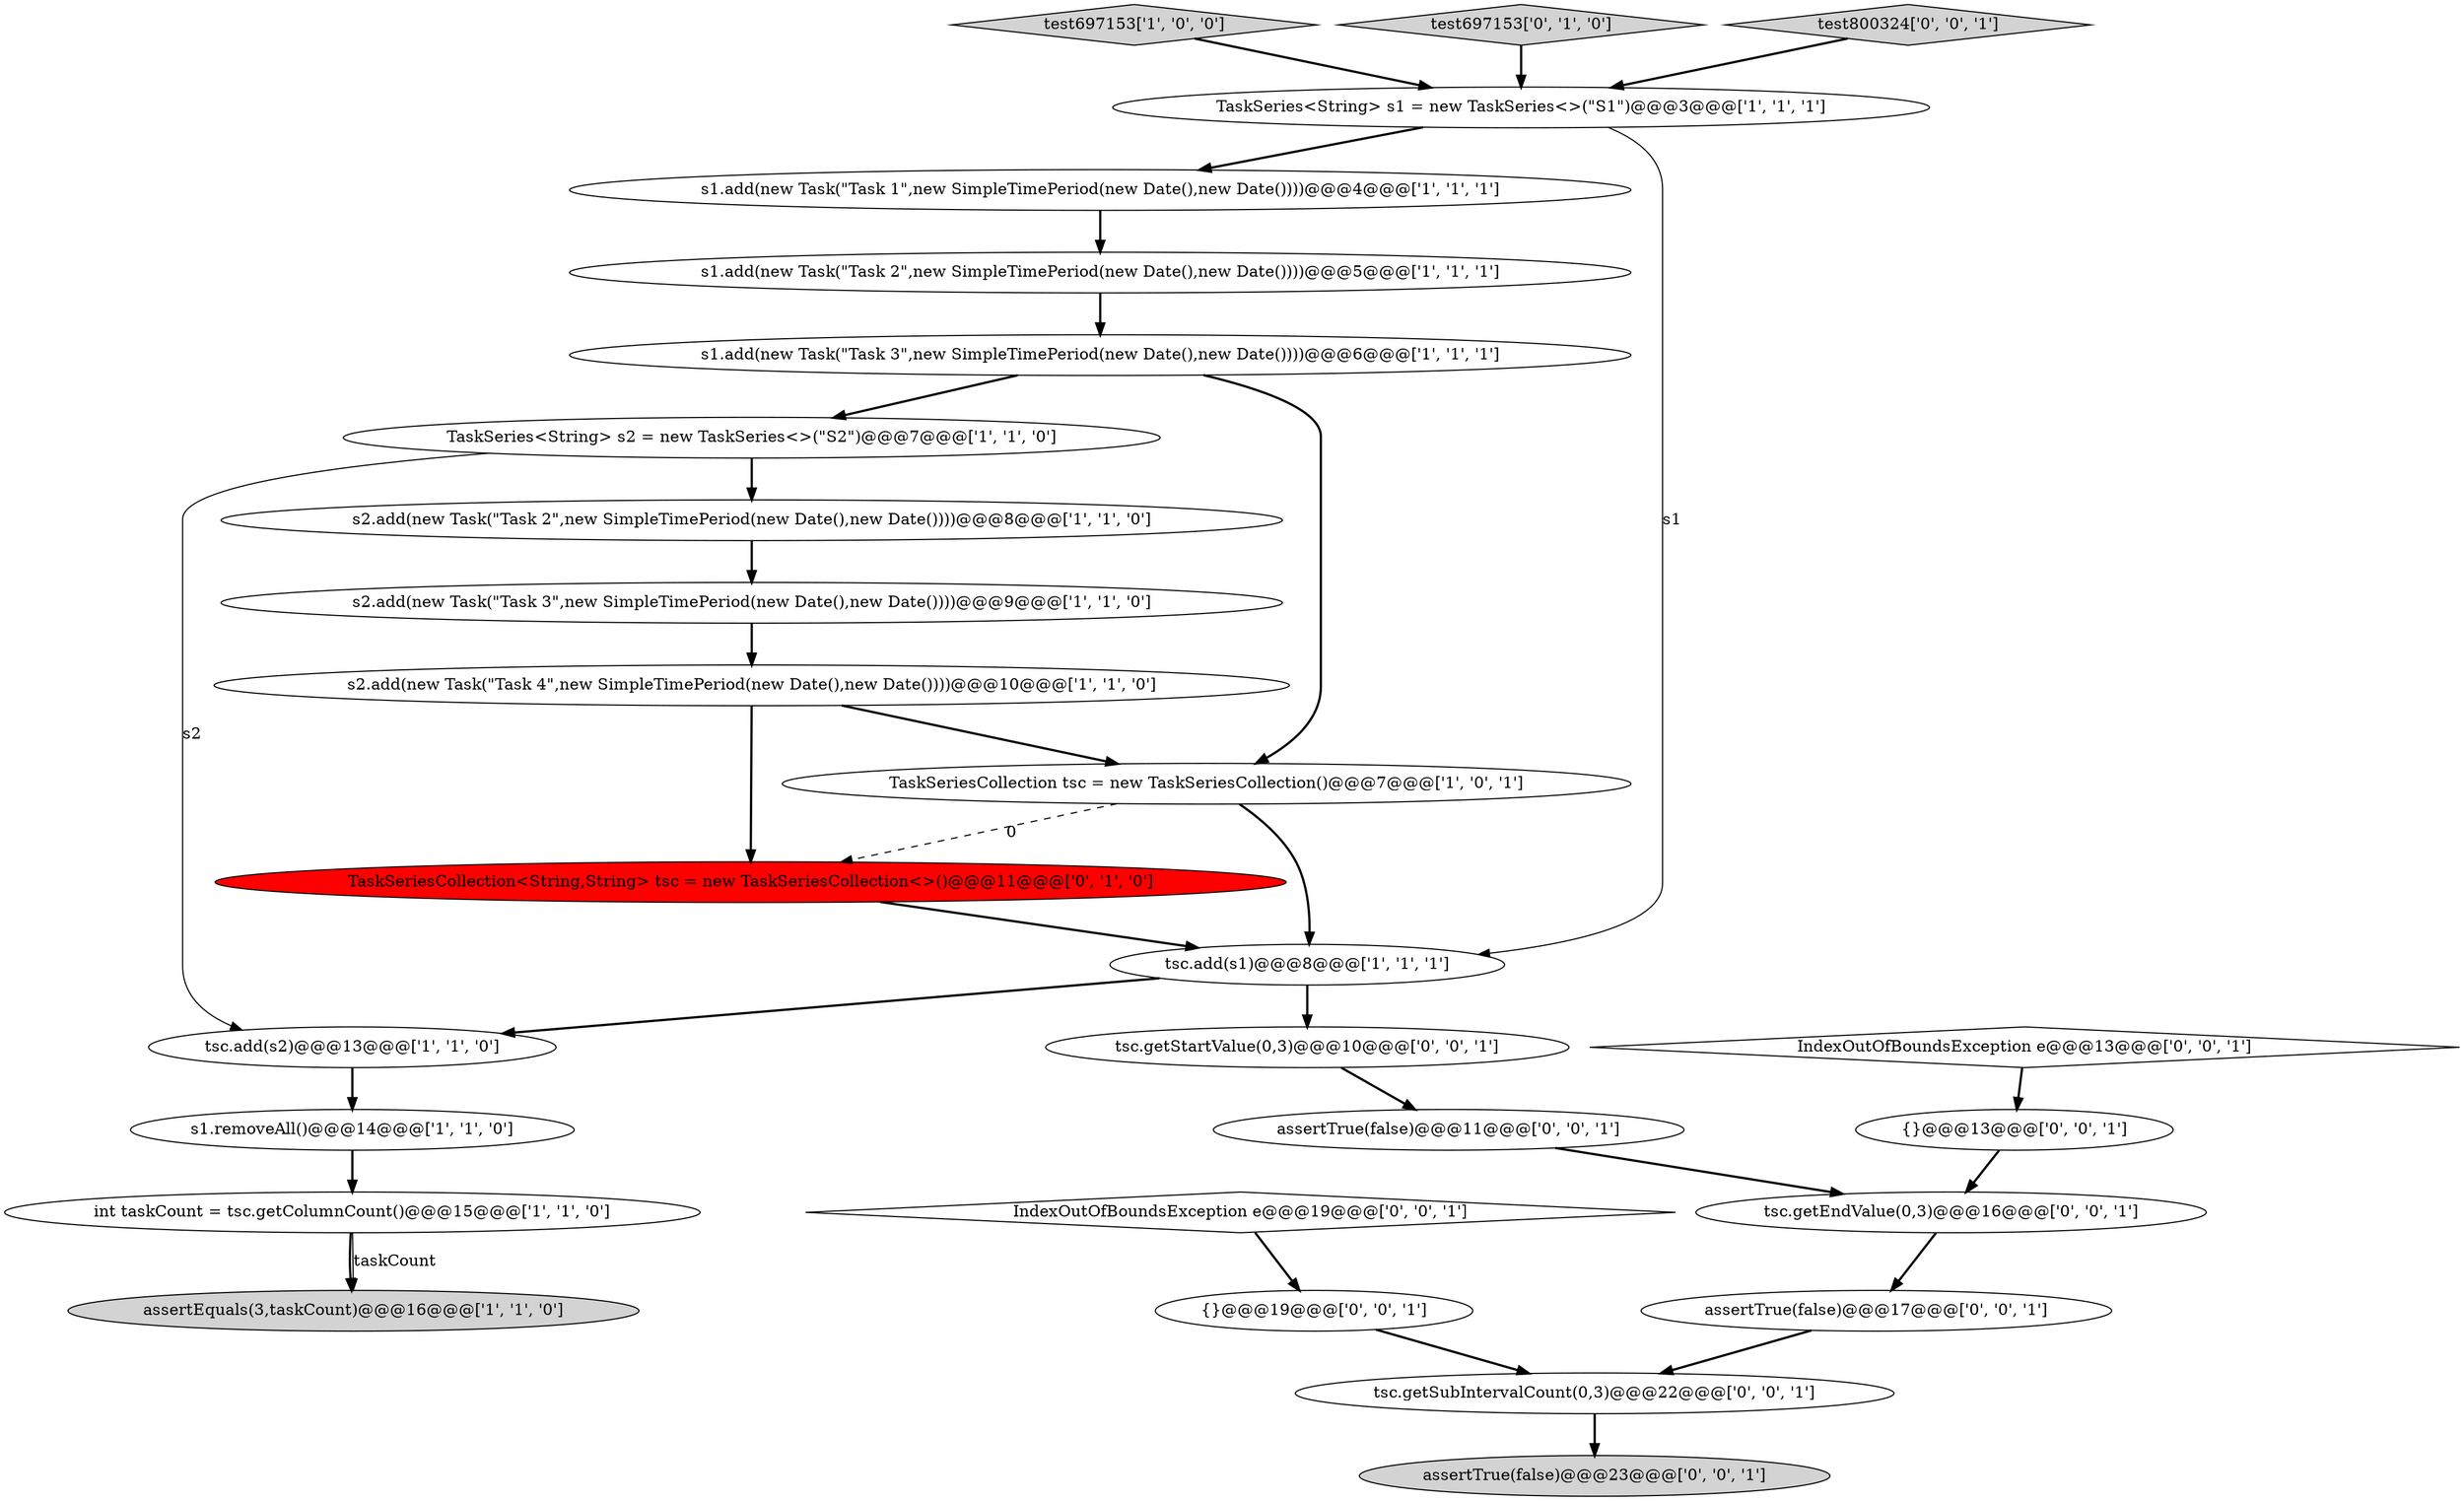 digraph {
0 [style = filled, label = "TaskSeriesCollection tsc = new TaskSeriesCollection()@@@7@@@['1', '0', '1']", fillcolor = white, shape = ellipse image = "AAA0AAABBB1BBB"];
19 [style = filled, label = "tsc.getEndValue(0,3)@@@16@@@['0', '0', '1']", fillcolor = white, shape = ellipse image = "AAA0AAABBB3BBB"];
23 [style = filled, label = "tsc.getStartValue(0,3)@@@10@@@['0', '0', '1']", fillcolor = white, shape = ellipse image = "AAA0AAABBB3BBB"];
12 [style = filled, label = "TaskSeries<String> s1 = new TaskSeries<>(\"S1\")@@@3@@@['1', '1', '1']", fillcolor = white, shape = ellipse image = "AAA0AAABBB1BBB"];
5 [style = filled, label = "assertEquals(3,taskCount)@@@16@@@['1', '1', '0']", fillcolor = lightgray, shape = ellipse image = "AAA0AAABBB1BBB"];
6 [style = filled, label = "tsc.add(s2)@@@13@@@['1', '1', '0']", fillcolor = white, shape = ellipse image = "AAA0AAABBB1BBB"];
20 [style = filled, label = "assertTrue(false)@@@17@@@['0', '0', '1']", fillcolor = white, shape = ellipse image = "AAA0AAABBB3BBB"];
3 [style = filled, label = "s2.add(new Task(\"Task 3\",new SimpleTimePeriod(new Date(),new Date())))@@@9@@@['1', '1', '0']", fillcolor = white, shape = ellipse image = "AAA0AAABBB1BBB"];
17 [style = filled, label = "IndexOutOfBoundsException e@@@13@@@['0', '0', '1']", fillcolor = white, shape = diamond image = "AAA0AAABBB3BBB"];
9 [style = filled, label = "TaskSeries<String> s2 = new TaskSeries<>(\"S2\")@@@7@@@['1', '1', '0']", fillcolor = white, shape = ellipse image = "AAA0AAABBB1BBB"];
22 [style = filled, label = "assertTrue(false)@@@11@@@['0', '0', '1']", fillcolor = white, shape = ellipse image = "AAA0AAABBB3BBB"];
21 [style = filled, label = "assertTrue(false)@@@23@@@['0', '0', '1']", fillcolor = lightgray, shape = ellipse image = "AAA0AAABBB3BBB"];
26 [style = filled, label = "IndexOutOfBoundsException e@@@19@@@['0', '0', '1']", fillcolor = white, shape = diamond image = "AAA0AAABBB3BBB"];
2 [style = filled, label = "s2.add(new Task(\"Task 4\",new SimpleTimePeriod(new Date(),new Date())))@@@10@@@['1', '1', '0']", fillcolor = white, shape = ellipse image = "AAA0AAABBB1BBB"];
1 [style = filled, label = "s1.add(new Task(\"Task 1\",new SimpleTimePeriod(new Date(),new Date())))@@@4@@@['1', '1', '1']", fillcolor = white, shape = ellipse image = "AAA0AAABBB1BBB"];
18 [style = filled, label = "tsc.getSubIntervalCount(0,3)@@@22@@@['0', '0', '1']", fillcolor = white, shape = ellipse image = "AAA0AAABBB3BBB"];
4 [style = filled, label = "test697153['1', '0', '0']", fillcolor = lightgray, shape = diamond image = "AAA0AAABBB1BBB"];
10 [style = filled, label = "tsc.add(s1)@@@8@@@['1', '1', '1']", fillcolor = white, shape = ellipse image = "AAA0AAABBB1BBB"];
16 [style = filled, label = "test697153['0', '1', '0']", fillcolor = lightgray, shape = diamond image = "AAA0AAABBB2BBB"];
24 [style = filled, label = "{}@@@19@@@['0', '0', '1']", fillcolor = white, shape = ellipse image = "AAA0AAABBB3BBB"];
14 [style = filled, label = "s1.add(new Task(\"Task 3\",new SimpleTimePeriod(new Date(),new Date())))@@@6@@@['1', '1', '1']", fillcolor = white, shape = ellipse image = "AAA0AAABBB1BBB"];
15 [style = filled, label = "TaskSeriesCollection<String,String> tsc = new TaskSeriesCollection<>()@@@11@@@['0', '1', '0']", fillcolor = red, shape = ellipse image = "AAA1AAABBB2BBB"];
27 [style = filled, label = "{}@@@13@@@['0', '0', '1']", fillcolor = white, shape = ellipse image = "AAA0AAABBB3BBB"];
7 [style = filled, label = "s1.add(new Task(\"Task 2\",new SimpleTimePeriod(new Date(),new Date())))@@@5@@@['1', '1', '1']", fillcolor = white, shape = ellipse image = "AAA0AAABBB1BBB"];
25 [style = filled, label = "test800324['0', '0', '1']", fillcolor = lightgray, shape = diamond image = "AAA0AAABBB3BBB"];
13 [style = filled, label = "s1.removeAll()@@@14@@@['1', '1', '0']", fillcolor = white, shape = ellipse image = "AAA0AAABBB1BBB"];
11 [style = filled, label = "s2.add(new Task(\"Task 2\",new SimpleTimePeriod(new Date(),new Date())))@@@8@@@['1', '1', '0']", fillcolor = white, shape = ellipse image = "AAA0AAABBB1BBB"];
8 [style = filled, label = "int taskCount = tsc.getColumnCount()@@@15@@@['1', '1', '0']", fillcolor = white, shape = ellipse image = "AAA0AAABBB1BBB"];
15->10 [style = bold, label=""];
12->10 [style = solid, label="s1"];
9->11 [style = bold, label=""];
22->19 [style = bold, label=""];
19->20 [style = bold, label=""];
9->6 [style = solid, label="s2"];
0->15 [style = dashed, label="0"];
26->24 [style = bold, label=""];
12->1 [style = bold, label=""];
24->18 [style = bold, label=""];
1->7 [style = bold, label=""];
10->6 [style = bold, label=""];
7->14 [style = bold, label=""];
20->18 [style = bold, label=""];
0->10 [style = bold, label=""];
2->0 [style = bold, label=""];
23->22 [style = bold, label=""];
3->2 [style = bold, label=""];
8->5 [style = bold, label=""];
14->0 [style = bold, label=""];
11->3 [style = bold, label=""];
25->12 [style = bold, label=""];
10->23 [style = bold, label=""];
6->13 [style = bold, label=""];
8->5 [style = solid, label="taskCount"];
2->15 [style = bold, label=""];
4->12 [style = bold, label=""];
14->9 [style = bold, label=""];
27->19 [style = bold, label=""];
18->21 [style = bold, label=""];
17->27 [style = bold, label=""];
13->8 [style = bold, label=""];
16->12 [style = bold, label=""];
}
